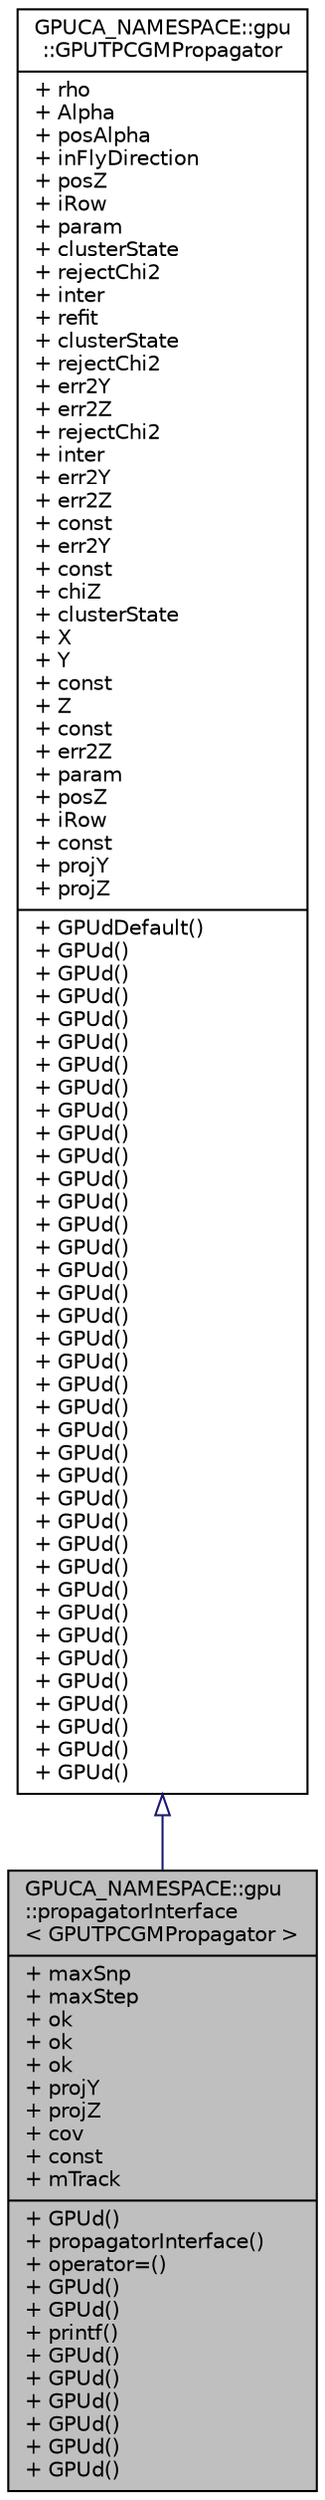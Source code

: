 digraph "GPUCA_NAMESPACE::gpu::propagatorInterface&lt; GPUTPCGMPropagator &gt;"
{
 // INTERACTIVE_SVG=YES
  bgcolor="transparent";
  edge [fontname="Helvetica",fontsize="10",labelfontname="Helvetica",labelfontsize="10"];
  node [fontname="Helvetica",fontsize="10",shape=record];
  Node0 [label="{GPUCA_NAMESPACE::gpu\l::propagatorInterface\l\< GPUTPCGMPropagator \>\n|+ maxSnp\l+ maxStep\l+ ok\l+ ok\l+ ok\l+ projY\l+ projZ\l+ cov\l+ const\l+ mTrack\l|+ GPUd()\l+ propagatorInterface()\l+ operator=()\l+ GPUd()\l+ GPUd()\l+ printf()\l+ GPUd()\l+ GPUd()\l+ GPUd()\l+ GPUd()\l+ GPUd()\l+ GPUd()\l}",height=0.2,width=0.4,color="black", fillcolor="grey75", style="filled", fontcolor="black"];
  Node1 -> Node0 [dir="back",color="midnightblue",fontsize="10",style="solid",arrowtail="onormal",fontname="Helvetica"];
  Node1 [label="{GPUCA_NAMESPACE::gpu\l::GPUTPCGMPropagator\n|+ rho\l+ Alpha\l+ posAlpha\l+ inFlyDirection\l+ posZ\l+ iRow\l+ param\l+ clusterState\l+ rejectChi2\l+ inter\l+ refit\l+ clusterState\l+ rejectChi2\l+ err2Y\l+ err2Z\l+ rejectChi2\l+ inter\l+ err2Y\l+ err2Z\l+ const\l+ err2Y\l+ const\l+ chiZ\l+ clusterState\l+ X\l+ Y\l+ const\l+ Z\l+ const\l+ err2Z\l+ param\l+ posZ\l+ iRow\l+ const\l+ projY\l+ projZ\l|+ GPUdDefault()\l+ GPUd()\l+ GPUd()\l+ GPUd()\l+ GPUd()\l+ GPUd()\l+ GPUd()\l+ GPUd()\l+ GPUd()\l+ GPUd()\l+ GPUd()\l+ GPUd()\l+ GPUd()\l+ GPUd()\l+ GPUd()\l+ GPUd()\l+ GPUd()\l+ GPUd()\l+ GPUd()\l+ GPUd()\l+ GPUd()\l+ GPUd()\l+ GPUd()\l+ GPUd()\l+ GPUd()\l+ GPUd()\l+ GPUd()\l+ GPUd()\l+ GPUd()\l+ GPUd()\l+ GPUd()\l+ GPUd()\l+ GPUd()\l+ GPUd()\l+ GPUd()\l+ GPUd()\l+ GPUd()\l+ GPUd()\l}",height=0.2,width=0.4,color="black",URL="$d8/d01/classGPUCA__NAMESPACE_1_1gpu_1_1GPUTPCGMPropagator.html"];
}
